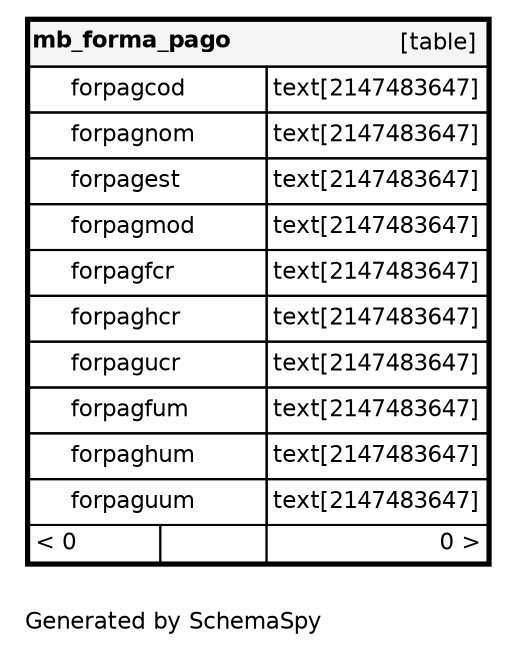 digraph "oneDegreeRelationshipsDiagram" {
  graph [    rankdir="RL"    bgcolor="#ffffff"    label="\nGenerated by SchemaSpy"    labeljust="l"    nodesep="0.18"    ranksep="0.46"    fontname="Helvetica"    fontsize="11"    ration="compress"  ];  node [    fontname="Helvetica"    fontsize="11"    shape="plaintext"  ];  edge [    arrowsize="0.8"  ];
  "mb_forma_pago" [
   label=<
    <TABLE BORDER="2" CELLBORDER="1" CELLSPACING="0" BGCOLOR="#ffffff">
      <TR><TD COLSPAN="4"  BGCOLOR="#f5f5f5"><TABLE BORDER="0" CELLSPACING="0"><TR><TD ALIGN="LEFT" FIXEDSIZE="TRUE" WIDTH="93" HEIGHT="16"><B>mb_forma_pago</B></TD><TD ALIGN="RIGHT">[table]</TD></TR></TABLE></TD></TR>
      <TR><TD PORT="forpagcod" COLSPAN="2" ALIGN="LEFT"><TABLE BORDER="0" CELLSPACING="0" ALIGN="LEFT"><TR ALIGN="LEFT"><TD ALIGN="LEFT" FIXEDSIZE="TRUE" WIDTH="15" HEIGHT="16"></TD><TD ALIGN="LEFT" FIXEDSIZE="TRUE" WIDTH="93" HEIGHT="16">forpagcod</TD></TR></TABLE></TD><TD PORT="forpagcod.type" ALIGN="LEFT">text[2147483647]</TD></TR>
      <TR><TD PORT="forpagnom" COLSPAN="2" ALIGN="LEFT"><TABLE BORDER="0" CELLSPACING="0" ALIGN="LEFT"><TR ALIGN="LEFT"><TD ALIGN="LEFT" FIXEDSIZE="TRUE" WIDTH="15" HEIGHT="16"></TD><TD ALIGN="LEFT" FIXEDSIZE="TRUE" WIDTH="93" HEIGHT="16">forpagnom</TD></TR></TABLE></TD><TD PORT="forpagnom.type" ALIGN="LEFT">text[2147483647]</TD></TR>
      <TR><TD PORT="forpagest" COLSPAN="2" ALIGN="LEFT"><TABLE BORDER="0" CELLSPACING="0" ALIGN="LEFT"><TR ALIGN="LEFT"><TD ALIGN="LEFT" FIXEDSIZE="TRUE" WIDTH="15" HEIGHT="16"></TD><TD ALIGN="LEFT" FIXEDSIZE="TRUE" WIDTH="93" HEIGHT="16">forpagest</TD></TR></TABLE></TD><TD PORT="forpagest.type" ALIGN="LEFT">text[2147483647]</TD></TR>
      <TR><TD PORT="forpagmod" COLSPAN="2" ALIGN="LEFT"><TABLE BORDER="0" CELLSPACING="0" ALIGN="LEFT"><TR ALIGN="LEFT"><TD ALIGN="LEFT" FIXEDSIZE="TRUE" WIDTH="15" HEIGHT="16"></TD><TD ALIGN="LEFT" FIXEDSIZE="TRUE" WIDTH="93" HEIGHT="16">forpagmod</TD></TR></TABLE></TD><TD PORT="forpagmod.type" ALIGN="LEFT">text[2147483647]</TD></TR>
      <TR><TD PORT="forpagfcr" COLSPAN="2" ALIGN="LEFT"><TABLE BORDER="0" CELLSPACING="0" ALIGN="LEFT"><TR ALIGN="LEFT"><TD ALIGN="LEFT" FIXEDSIZE="TRUE" WIDTH="15" HEIGHT="16"></TD><TD ALIGN="LEFT" FIXEDSIZE="TRUE" WIDTH="93" HEIGHT="16">forpagfcr</TD></TR></TABLE></TD><TD PORT="forpagfcr.type" ALIGN="LEFT">text[2147483647]</TD></TR>
      <TR><TD PORT="forpaghcr" COLSPAN="2" ALIGN="LEFT"><TABLE BORDER="0" CELLSPACING="0" ALIGN="LEFT"><TR ALIGN="LEFT"><TD ALIGN="LEFT" FIXEDSIZE="TRUE" WIDTH="15" HEIGHT="16"></TD><TD ALIGN="LEFT" FIXEDSIZE="TRUE" WIDTH="93" HEIGHT="16">forpaghcr</TD></TR></TABLE></TD><TD PORT="forpaghcr.type" ALIGN="LEFT">text[2147483647]</TD></TR>
      <TR><TD PORT="forpagucr" COLSPAN="2" ALIGN="LEFT"><TABLE BORDER="0" CELLSPACING="0" ALIGN="LEFT"><TR ALIGN="LEFT"><TD ALIGN="LEFT" FIXEDSIZE="TRUE" WIDTH="15" HEIGHT="16"></TD><TD ALIGN="LEFT" FIXEDSIZE="TRUE" WIDTH="93" HEIGHT="16">forpagucr</TD></TR></TABLE></TD><TD PORT="forpagucr.type" ALIGN="LEFT">text[2147483647]</TD></TR>
      <TR><TD PORT="forpagfum" COLSPAN="2" ALIGN="LEFT"><TABLE BORDER="0" CELLSPACING="0" ALIGN="LEFT"><TR ALIGN="LEFT"><TD ALIGN="LEFT" FIXEDSIZE="TRUE" WIDTH="15" HEIGHT="16"></TD><TD ALIGN="LEFT" FIXEDSIZE="TRUE" WIDTH="93" HEIGHT="16">forpagfum</TD></TR></TABLE></TD><TD PORT="forpagfum.type" ALIGN="LEFT">text[2147483647]</TD></TR>
      <TR><TD PORT="forpaghum" COLSPAN="2" ALIGN="LEFT"><TABLE BORDER="0" CELLSPACING="0" ALIGN="LEFT"><TR ALIGN="LEFT"><TD ALIGN="LEFT" FIXEDSIZE="TRUE" WIDTH="15" HEIGHT="16"></TD><TD ALIGN="LEFT" FIXEDSIZE="TRUE" WIDTH="93" HEIGHT="16">forpaghum</TD></TR></TABLE></TD><TD PORT="forpaghum.type" ALIGN="LEFT">text[2147483647]</TD></TR>
      <TR><TD PORT="forpaguum" COLSPAN="2" ALIGN="LEFT"><TABLE BORDER="0" CELLSPACING="0" ALIGN="LEFT"><TR ALIGN="LEFT"><TD ALIGN="LEFT" FIXEDSIZE="TRUE" WIDTH="15" HEIGHT="16"></TD><TD ALIGN="LEFT" FIXEDSIZE="TRUE" WIDTH="93" HEIGHT="16">forpaguum</TD></TR></TABLE></TD><TD PORT="forpaguum.type" ALIGN="LEFT">text[2147483647]</TD></TR>
      <TR><TD ALIGN="LEFT" BGCOLOR="#ffffff">&lt; 0</TD><TD ALIGN="RIGHT" BGCOLOR="#ffffff">  </TD><TD ALIGN="RIGHT" BGCOLOR="#ffffff">0 &gt;</TD></TR>
    </TABLE>>
    URL="mb_forma_pago.html"
    target="_top"
    tooltip="mb_forma_pago"
  ];
}

